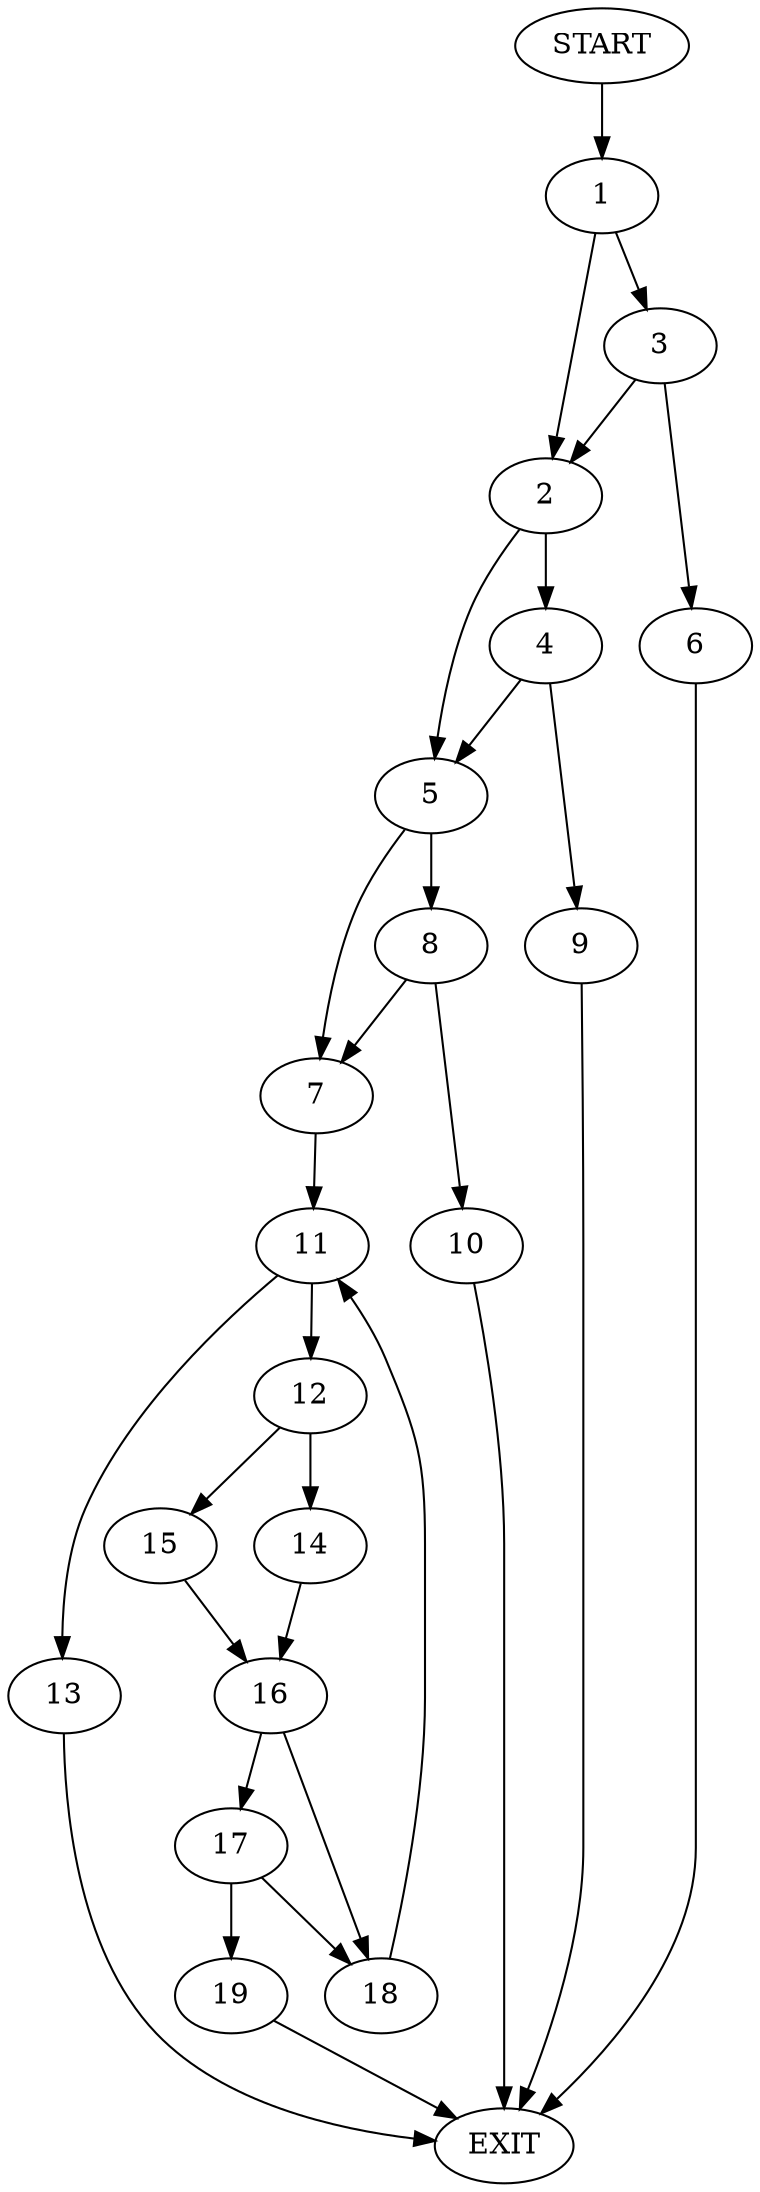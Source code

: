 digraph {
0 [label="START"]
20 [label="EXIT"]
0 -> 1
1 -> 2
1 -> 3
2 -> 4
2 -> 5
3 -> 2
3 -> 6
6 -> 20
5 -> 7
5 -> 8
4 -> 9
4 -> 5
9 -> 20
8 -> 10
8 -> 7
7 -> 11
10 -> 20
11 -> 12
11 -> 13
12 -> 14
12 -> 15
13 -> 20
15 -> 16
14 -> 16
16 -> 17
16 -> 18
18 -> 11
17 -> 18
17 -> 19
19 -> 20
}
